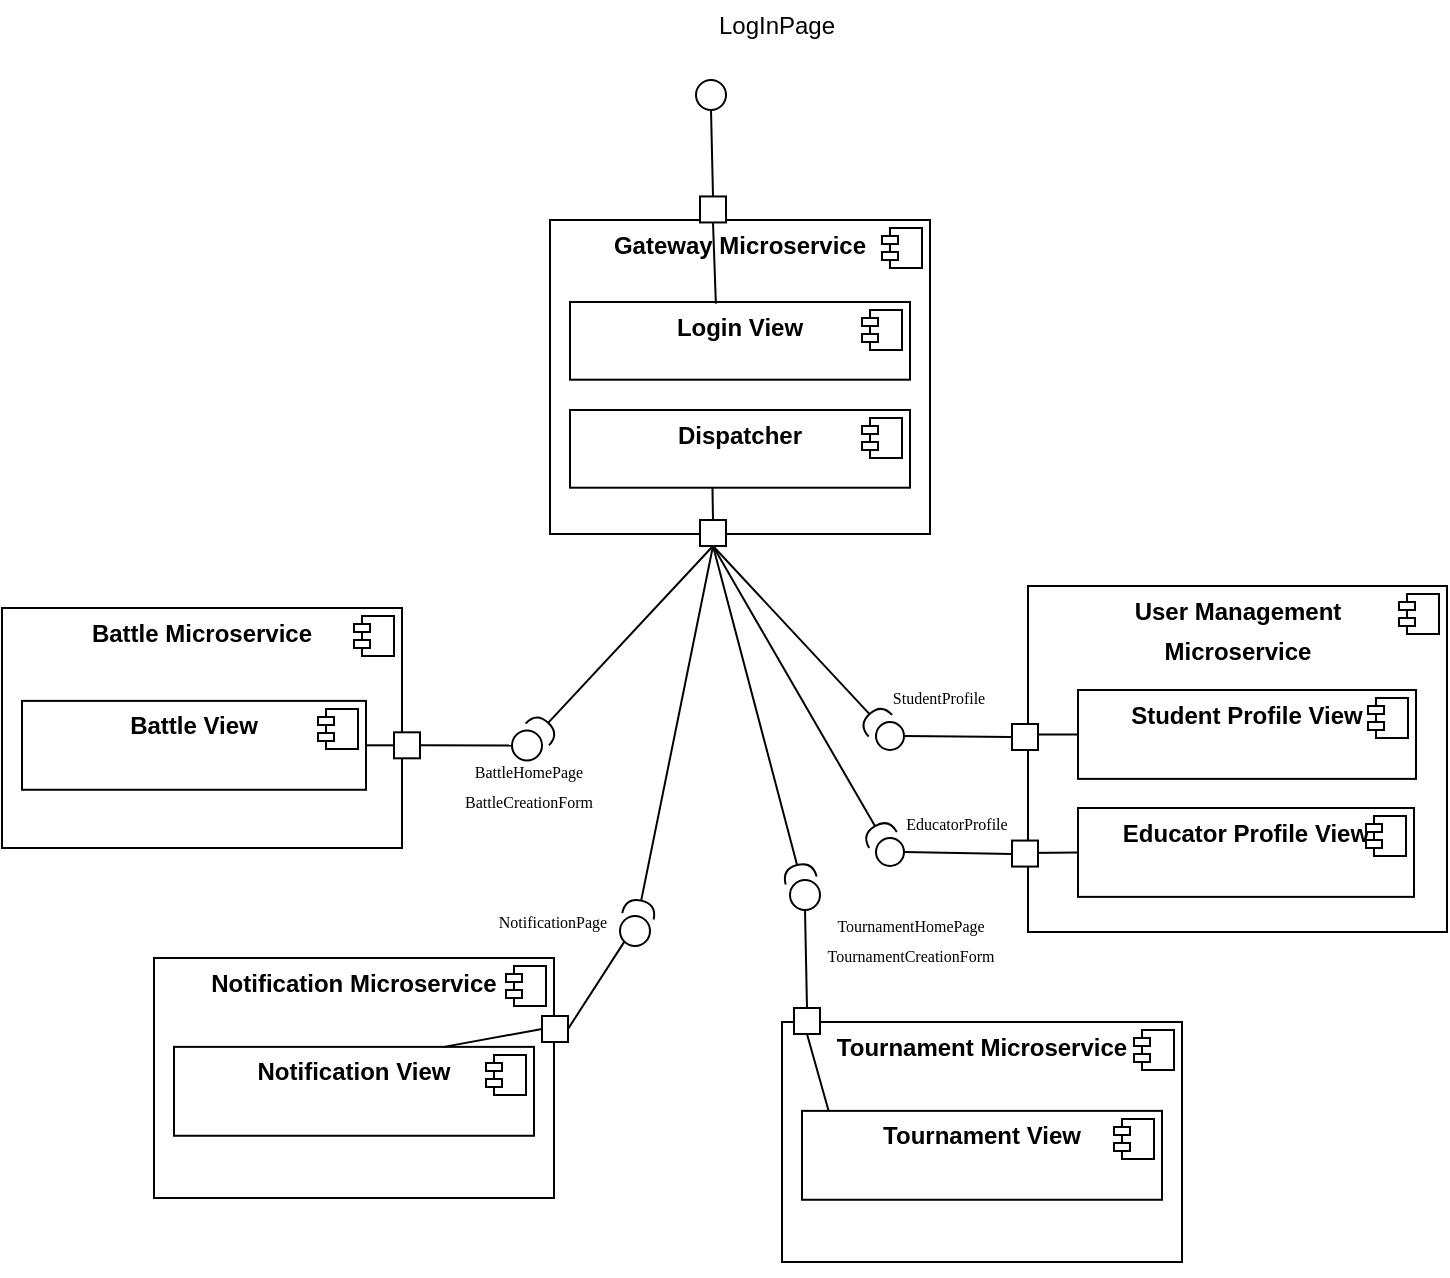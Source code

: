 <mxfile version="22.1.15" type="device">
  <diagram name="Page-1" id="uBEYs8rzYotO4BRfiKfL">
    <mxGraphModel dx="1036" dy="606" grid="0" gridSize="10" guides="1" tooltips="1" connect="1" arrows="1" fold="1" page="1" pageScale="1" pageWidth="850" pageHeight="1100" math="0" shadow="0">
      <root>
        <mxCell id="0" />
        <mxCell id="1" parent="0" />
        <mxCell id="6TgJV3Jc2HLrTbrMb17n-1" value="" style="group" vertex="1" connectable="0" parent="1">
          <mxGeometry x="344" y="271" width="190" height="163.005" as="geometry" />
        </mxCell>
        <mxCell id="6TgJV3Jc2HLrTbrMb17n-2" value="&lt;p style=&quot;margin:0px;margin-top:6px;text-align:center;&quot;&gt;&lt;b&gt;Gateway Microservice&lt;/b&gt;&lt;/p&gt;&lt;p style=&quot;margin:0px;margin-top:6px;text-align:center;&quot;&gt;&lt;b&gt;&lt;br&gt;&lt;/b&gt;&lt;/p&gt;" style="align=left;overflow=fill;html=1;dropTarget=0;whiteSpace=wrap;" vertex="1" parent="6TgJV3Jc2HLrTbrMb17n-1">
          <mxGeometry width="190" height="157" as="geometry" />
        </mxCell>
        <mxCell id="6TgJV3Jc2HLrTbrMb17n-3" value="" style="shape=component;jettyWidth=8;jettyHeight=4;" vertex="1" parent="6TgJV3Jc2HLrTbrMb17n-2">
          <mxGeometry x="1" width="20" height="20" relative="1" as="geometry">
            <mxPoint x="-24" y="4" as="offset" />
          </mxGeometry>
        </mxCell>
        <mxCell id="6TgJV3Jc2HLrTbrMb17n-4" value="&lt;p style=&quot;margin:0px;margin-top:6px;text-align:center;&quot;&gt;&lt;b&gt;Login View&lt;/b&gt;&lt;/p&gt;" style="align=left;overflow=fill;html=1;dropTarget=0;whiteSpace=wrap;" vertex="1" parent="6TgJV3Jc2HLrTbrMb17n-1">
          <mxGeometry x="10" y="41" width="170" height="38.85" as="geometry" />
        </mxCell>
        <mxCell id="6TgJV3Jc2HLrTbrMb17n-5" value="" style="shape=component;jettyWidth=8;jettyHeight=4;" vertex="1" parent="6TgJV3Jc2HLrTbrMb17n-4">
          <mxGeometry x="1" width="20" height="20" relative="1" as="geometry">
            <mxPoint x="-24" y="4" as="offset" />
          </mxGeometry>
        </mxCell>
        <mxCell id="6TgJV3Jc2HLrTbrMb17n-16" value="" style="whiteSpace=wrap;html=1;aspect=fixed;" vertex="1" parent="6TgJV3Jc2HLrTbrMb17n-1">
          <mxGeometry x="75" y="-11.775" width="13" height="13" as="geometry" />
        </mxCell>
        <mxCell id="6TgJV3Jc2HLrTbrMb17n-17" value="" style="endArrow=none;html=1;rounded=0;entryX=0.5;entryY=1;entryDx=0;entryDy=0;exitX=0.429;exitY=0.021;exitDx=0;exitDy=0;exitPerimeter=0;" edge="1" parent="6TgJV3Jc2HLrTbrMb17n-1" source="6TgJV3Jc2HLrTbrMb17n-4" target="6TgJV3Jc2HLrTbrMb17n-16">
          <mxGeometry width="50" height="50" relative="1" as="geometry">
            <mxPoint x="98" y="56.258" as="sourcePoint" />
            <mxPoint x="122.5" y="14.392" as="targetPoint" />
          </mxGeometry>
        </mxCell>
        <mxCell id="6TgJV3Jc2HLrTbrMb17n-113" value="&lt;p style=&quot;margin:0px;margin-top:6px;text-align:center;&quot;&gt;&lt;b&gt;Dispatcher&lt;/b&gt;&lt;/p&gt;" style="align=left;overflow=fill;html=1;dropTarget=0;whiteSpace=wrap;" vertex="1" parent="6TgJV3Jc2HLrTbrMb17n-1">
          <mxGeometry x="10" y="95" width="170" height="38.85" as="geometry" />
        </mxCell>
        <mxCell id="6TgJV3Jc2HLrTbrMb17n-114" value="" style="shape=component;jettyWidth=8;jettyHeight=4;" vertex="1" parent="6TgJV3Jc2HLrTbrMb17n-113">
          <mxGeometry x="1" width="20" height="20" relative="1" as="geometry">
            <mxPoint x="-24" y="4" as="offset" />
          </mxGeometry>
        </mxCell>
        <mxCell id="6TgJV3Jc2HLrTbrMb17n-119" value="" style="whiteSpace=wrap;html=1;aspect=fixed;" vertex="1" parent="6TgJV3Jc2HLrTbrMb17n-1">
          <mxGeometry x="75" y="150.005" width="13" height="13" as="geometry" />
        </mxCell>
        <mxCell id="6TgJV3Jc2HLrTbrMb17n-120" value="" style="endArrow=none;html=1;rounded=0;exitX=0.5;exitY=0;exitDx=0;exitDy=0;entryX=0.419;entryY=0.992;entryDx=0;entryDy=0;entryPerimeter=0;" edge="1" parent="6TgJV3Jc2HLrTbrMb17n-1" source="6TgJV3Jc2HLrTbrMb17n-119" target="6TgJV3Jc2HLrTbrMb17n-113">
          <mxGeometry width="50" height="50" relative="1" as="geometry">
            <mxPoint x="63" y="150" as="sourcePoint" />
            <mxPoint x="113" y="100" as="targetPoint" />
          </mxGeometry>
        </mxCell>
        <mxCell id="6TgJV3Jc2HLrTbrMb17n-6" value="" style="group" vertex="1" connectable="0" parent="1">
          <mxGeometry x="146" y="640" width="200" height="127" as="geometry" />
        </mxCell>
        <mxCell id="6TgJV3Jc2HLrTbrMb17n-7" value="&lt;p style=&quot;margin:0px;margin-top:6px;text-align:center;&quot;&gt;&lt;b&gt;Notification Microservice&lt;/b&gt;&lt;/p&gt;" style="align=left;overflow=fill;html=1;dropTarget=0;whiteSpace=wrap;" vertex="1" parent="6TgJV3Jc2HLrTbrMb17n-6">
          <mxGeometry width="200" height="120" as="geometry" />
        </mxCell>
        <mxCell id="6TgJV3Jc2HLrTbrMb17n-8" value="" style="shape=component;jettyWidth=8;jettyHeight=4;" vertex="1" parent="6TgJV3Jc2HLrTbrMb17n-7">
          <mxGeometry x="1" width="20" height="20" relative="1" as="geometry">
            <mxPoint x="-24" y="4" as="offset" />
          </mxGeometry>
        </mxCell>
        <mxCell id="6TgJV3Jc2HLrTbrMb17n-9" value="&lt;p style=&quot;margin:0px;margin-top:6px;text-align:center;&quot;&gt;&lt;b&gt;Notification View&lt;/b&gt;&lt;/p&gt;" style="align=left;overflow=fill;html=1;dropTarget=0;whiteSpace=wrap;" vertex="1" parent="6TgJV3Jc2HLrTbrMb17n-6">
          <mxGeometry x="10" y="44.44" width="180" height="44.44" as="geometry" />
        </mxCell>
        <mxCell id="6TgJV3Jc2HLrTbrMb17n-10" value="" style="shape=component;jettyWidth=8;jettyHeight=4;" vertex="1" parent="6TgJV3Jc2HLrTbrMb17n-9">
          <mxGeometry x="1" width="20" height="20" relative="1" as="geometry">
            <mxPoint x="-24" y="4" as="offset" />
          </mxGeometry>
        </mxCell>
        <mxCell id="6TgJV3Jc2HLrTbrMb17n-15" value="" style="endArrow=none;html=1;rounded=0;exitX=0;exitY=0.5;exitDx=0;exitDy=0;entryX=0.75;entryY=0;entryDx=0;entryDy=0;" edge="1" parent="1" source="6TgJV3Jc2HLrTbrMb17n-11" target="6TgJV3Jc2HLrTbrMb17n-9">
          <mxGeometry width="50" height="50" relative="1" as="geometry">
            <mxPoint x="263" y="173" as="sourcePoint" />
            <mxPoint x="220" y="723.667" as="targetPoint" />
          </mxGeometry>
        </mxCell>
        <mxCell id="6TgJV3Jc2HLrTbrMb17n-18" value="" style="group" vertex="1" connectable="0" parent="1">
          <mxGeometry x="460" y="672" width="200" height="127" as="geometry" />
        </mxCell>
        <mxCell id="6TgJV3Jc2HLrTbrMb17n-19" value="&lt;p style=&quot;margin:0px;margin-top:6px;text-align:center;&quot;&gt;&lt;b&gt;Tournament Microservice&lt;/b&gt;&lt;/p&gt;" style="align=left;overflow=fill;html=1;dropTarget=0;whiteSpace=wrap;" vertex="1" parent="6TgJV3Jc2HLrTbrMb17n-18">
          <mxGeometry width="200" height="120" as="geometry" />
        </mxCell>
        <mxCell id="6TgJV3Jc2HLrTbrMb17n-20" value="" style="shape=component;jettyWidth=8;jettyHeight=4;" vertex="1" parent="6TgJV3Jc2HLrTbrMb17n-19">
          <mxGeometry x="1" width="20" height="20" relative="1" as="geometry">
            <mxPoint x="-24" y="4" as="offset" />
          </mxGeometry>
        </mxCell>
        <mxCell id="6TgJV3Jc2HLrTbrMb17n-21" value="&lt;p style=&quot;margin:0px;margin-top:6px;text-align:center;&quot;&gt;&lt;b&gt;Tournament View&lt;/b&gt;&lt;/p&gt;" style="align=left;overflow=fill;html=1;dropTarget=0;whiteSpace=wrap;" vertex="1" parent="6TgJV3Jc2HLrTbrMb17n-18">
          <mxGeometry x="10" y="44.44" width="180" height="44.44" as="geometry" />
        </mxCell>
        <mxCell id="6TgJV3Jc2HLrTbrMb17n-22" value="" style="shape=component;jettyWidth=8;jettyHeight=4;" vertex="1" parent="6TgJV3Jc2HLrTbrMb17n-21">
          <mxGeometry x="1" width="20" height="20" relative="1" as="geometry">
            <mxPoint x="-24" y="4" as="offset" />
          </mxGeometry>
        </mxCell>
        <mxCell id="6TgJV3Jc2HLrTbrMb17n-25" value="" style="whiteSpace=wrap;html=1;aspect=fixed;" vertex="1" parent="6TgJV3Jc2HLrTbrMb17n-18">
          <mxGeometry x="6" y="-7" width="13" height="13" as="geometry" />
        </mxCell>
        <mxCell id="6TgJV3Jc2HLrTbrMb17n-26" value="" style="endArrow=none;html=1;rounded=0;exitX=0.5;exitY=1;exitDx=0;exitDy=0;entryX=0.074;entryY=0.001;entryDx=0;entryDy=0;entryPerimeter=0;" edge="1" parent="6TgJV3Jc2HLrTbrMb17n-18" source="6TgJV3Jc2HLrTbrMb17n-25" target="6TgJV3Jc2HLrTbrMb17n-21">
          <mxGeometry width="50" height="50" relative="1" as="geometry">
            <mxPoint x="27.88" y="114" as="sourcePoint" />
            <mxPoint x="26.88" y="88" as="targetPoint" />
          </mxGeometry>
        </mxCell>
        <mxCell id="6TgJV3Jc2HLrTbrMb17n-28" value="" style="ellipse;whiteSpace=wrap;html=1;align=center;aspect=fixed;fillColor=none;strokeColor=none;resizable=0;perimeter=centerPerimeter;rotatable=0;allowArrows=0;points=[];outlineConnect=1;" vertex="1" parent="1">
          <mxGeometry x="606" y="213" width="10" height="10" as="geometry" />
        </mxCell>
        <mxCell id="6TgJV3Jc2HLrTbrMb17n-29" value="&lt;p style=&quot;margin:0px;margin-top:6px;text-align:center;&quot;&gt;&lt;b&gt;Battle Microservice&lt;/b&gt;&lt;/p&gt;" style="align=left;overflow=fill;html=1;dropTarget=0;whiteSpace=wrap;" vertex="1" parent="1">
          <mxGeometry x="70" y="465" width="200" height="120" as="geometry" />
        </mxCell>
        <mxCell id="6TgJV3Jc2HLrTbrMb17n-30" value="" style="shape=component;jettyWidth=8;jettyHeight=4;" vertex="1" parent="6TgJV3Jc2HLrTbrMb17n-29">
          <mxGeometry x="1" width="20" height="20" relative="1" as="geometry">
            <mxPoint x="-24" y="4" as="offset" />
          </mxGeometry>
        </mxCell>
        <mxCell id="6TgJV3Jc2HLrTbrMb17n-31" value="&lt;p style=&quot;margin:0px;margin-top:6px;text-align:center;&quot;&gt;&lt;b&gt;Battle View&lt;/b&gt;&lt;/p&gt;" style="align=left;overflow=fill;html=1;dropTarget=0;whiteSpace=wrap;" vertex="1" parent="1">
          <mxGeometry x="80" y="511.44" width="172" height="44.44" as="geometry" />
        </mxCell>
        <mxCell id="6TgJV3Jc2HLrTbrMb17n-32" value="" style="shape=component;jettyWidth=8;jettyHeight=4;" vertex="1" parent="6TgJV3Jc2HLrTbrMb17n-31">
          <mxGeometry x="1" width="20" height="20" relative="1" as="geometry">
            <mxPoint x="-24" y="4" as="offset" />
          </mxGeometry>
        </mxCell>
        <mxCell id="6TgJV3Jc2HLrTbrMb17n-34" value="" style="ellipse;whiteSpace=wrap;html=1;align=center;aspect=fixed;fillColor=none;strokeColor=none;resizable=0;perimeter=centerPerimeter;rotatable=0;allowArrows=0;points=[];outlineConnect=1;" vertex="1" parent="1">
          <mxGeometry x="180" y="435" width="10" height="10" as="geometry" />
        </mxCell>
        <mxCell id="6TgJV3Jc2HLrTbrMb17n-35" value="" style="endArrow=none;html=1;rounded=0;exitX=0;exitY=0.5;exitDx=0;exitDy=0;entryX=1;entryY=0.5;entryDx=0;entryDy=0;" edge="1" parent="1" source="6TgJV3Jc2HLrTbrMb17n-47" target="6TgJV3Jc2HLrTbrMb17n-31">
          <mxGeometry width="50" height="50" relative="1" as="geometry">
            <mxPoint x="212" y="560" as="sourcePoint" />
            <mxPoint x="212" y="555" as="targetPoint" />
          </mxGeometry>
        </mxCell>
        <mxCell id="6TgJV3Jc2HLrTbrMb17n-47" value="" style="whiteSpace=wrap;html=1;aspect=fixed;" vertex="1" parent="1">
          <mxGeometry x="266" y="527.16" width="13" height="13" as="geometry" />
        </mxCell>
        <mxCell id="6TgJV3Jc2HLrTbrMb17n-49" value="" style="ellipse;whiteSpace=wrap;html=1;align=center;aspect=fixed;fillColor=none;strokeColor=none;resizable=0;perimeter=centerPerimeter;rotatable=0;allowArrows=0;points=[];outlineConnect=1;" vertex="1" parent="1">
          <mxGeometry x="315" y="335" width="10" height="10" as="geometry" />
        </mxCell>
        <mxCell id="6TgJV3Jc2HLrTbrMb17n-51" value="" style="ellipse;whiteSpace=wrap;html=1;align=center;aspect=fixed;fillColor=none;strokeColor=none;resizable=0;perimeter=centerPerimeter;rotatable=0;allowArrows=0;points=[];outlineConnect=1;" vertex="1" parent="1">
          <mxGeometry x="536" y="272" width="10" height="10" as="geometry" />
        </mxCell>
        <mxCell id="6TgJV3Jc2HLrTbrMb17n-67" value="" style="group" vertex="1" connectable="0" parent="1">
          <mxGeometry x="592" y="454" width="200.5" height="173" as="geometry" />
        </mxCell>
        <mxCell id="6TgJV3Jc2HLrTbrMb17n-68" value="&lt;p style=&quot;margin:0px;margin-top:6px;text-align:center;&quot;&gt;&lt;b&gt;User Management&lt;/b&gt;&lt;/p&gt;&lt;p style=&quot;margin:0px;margin-top:6px;text-align:center;&quot;&gt;&lt;b&gt;Microservice&lt;/b&gt;&lt;/p&gt;" style="align=left;overflow=fill;html=1;dropTarget=0;whiteSpace=wrap;" vertex="1" parent="6TgJV3Jc2HLrTbrMb17n-67">
          <mxGeometry x="-9" width="209.5" height="173" as="geometry" />
        </mxCell>
        <mxCell id="6TgJV3Jc2HLrTbrMb17n-69" value="" style="shape=component;jettyWidth=8;jettyHeight=4;" vertex="1" parent="6TgJV3Jc2HLrTbrMb17n-68">
          <mxGeometry x="1" width="20" height="20" relative="1" as="geometry">
            <mxPoint x="-24" y="4" as="offset" />
          </mxGeometry>
        </mxCell>
        <mxCell id="6TgJV3Jc2HLrTbrMb17n-70" value="&lt;p style=&quot;margin:0px;margin-top:6px;text-align:center;&quot;&gt;&lt;b&gt;Student Profile View&lt;/b&gt;&lt;/p&gt;" style="align=left;overflow=fill;html=1;dropTarget=0;whiteSpace=wrap;" vertex="1" parent="6TgJV3Jc2HLrTbrMb17n-67">
          <mxGeometry x="16" y="52" width="169" height="44.44" as="geometry" />
        </mxCell>
        <mxCell id="6TgJV3Jc2HLrTbrMb17n-71" value="" style="shape=component;jettyWidth=8;jettyHeight=4;" vertex="1" parent="6TgJV3Jc2HLrTbrMb17n-70">
          <mxGeometry x="1" width="20" height="20" relative="1" as="geometry">
            <mxPoint x="-24" y="4" as="offset" />
          </mxGeometry>
        </mxCell>
        <mxCell id="6TgJV3Jc2HLrTbrMb17n-72" value="&lt;p style=&quot;margin:0px;margin-top:6px;text-align:center;&quot;&gt;&lt;b&gt;Educator Profile View&lt;/b&gt;&lt;/p&gt;" style="align=left;overflow=fill;html=1;dropTarget=0;whiteSpace=wrap;" vertex="1" parent="6TgJV3Jc2HLrTbrMb17n-67">
          <mxGeometry x="16" y="111" width="168" height="44.44" as="geometry" />
        </mxCell>
        <mxCell id="6TgJV3Jc2HLrTbrMb17n-73" value="" style="shape=component;jettyWidth=8;jettyHeight=4;" vertex="1" parent="6TgJV3Jc2HLrTbrMb17n-72">
          <mxGeometry x="1" width="20" height="20" relative="1" as="geometry">
            <mxPoint x="-24" y="4" as="offset" />
          </mxGeometry>
        </mxCell>
        <mxCell id="6TgJV3Jc2HLrTbrMb17n-74" value="" style="endArrow=none;html=1;rounded=0;entryX=0;entryY=0.5;entryDx=0;entryDy=0;exitX=-0.004;exitY=0.772;exitDx=0;exitDy=0;exitPerimeter=0;" edge="1" parent="6TgJV3Jc2HLrTbrMb17n-67" source="6TgJV3Jc2HLrTbrMb17n-68" target="6TgJV3Jc2HLrTbrMb17n-72">
          <mxGeometry width="50" height="50" relative="1" as="geometry">
            <mxPoint x="-93" y="86" as="sourcePoint" />
            <mxPoint x="-43" y="36" as="targetPoint" />
          </mxGeometry>
        </mxCell>
        <mxCell id="6TgJV3Jc2HLrTbrMb17n-76" value="" style="whiteSpace=wrap;html=1;aspect=fixed;" vertex="1" parent="6TgJV3Jc2HLrTbrMb17n-67">
          <mxGeometry x="-17" y="69" width="13" height="13" as="geometry" />
        </mxCell>
        <mxCell id="6TgJV3Jc2HLrTbrMb17n-78" value="" style="whiteSpace=wrap;html=1;aspect=fixed;" vertex="1" parent="6TgJV3Jc2HLrTbrMb17n-67">
          <mxGeometry x="-17" y="127.28" width="13" height="13" as="geometry" />
        </mxCell>
        <mxCell id="6TgJV3Jc2HLrTbrMb17n-75" value="" style="ellipse;whiteSpace=wrap;html=1;align=center;aspect=fixed;fillColor=none;strokeColor=none;resizable=0;perimeter=centerPerimeter;rotatable=0;allowArrows=0;points=[];outlineConnect=1;" vertex="1" parent="1">
          <mxGeometry x="376" y="180" width="10" height="10" as="geometry" />
        </mxCell>
        <mxCell id="6TgJV3Jc2HLrTbrMb17n-77" value="" style="endArrow=none;html=1;rounded=0;exitX=1;exitY=0.5;exitDx=0;exitDy=0;entryX=0;entryY=0.5;entryDx=0;entryDy=0;" edge="1" parent="1" target="6TgJV3Jc2HLrTbrMb17n-70">
          <mxGeometry width="50" height="50" relative="1" as="geometry">
            <mxPoint x="588" y="528.22" as="sourcePoint" />
            <mxPoint x="607" y="528" as="targetPoint" />
          </mxGeometry>
        </mxCell>
        <mxCell id="6TgJV3Jc2HLrTbrMb17n-84" value="" style="ellipse;whiteSpace=wrap;html=1;align=center;aspect=fixed;fillColor=none;strokeColor=none;resizable=0;perimeter=centerPerimeter;rotatable=0;allowArrows=0;points=[];outlineConnect=1;" vertex="1" parent="1">
          <mxGeometry x="516" y="307" width="10" height="10" as="geometry" />
        </mxCell>
        <mxCell id="6TgJV3Jc2HLrTbrMb17n-85" value="" style="ellipse;whiteSpace=wrap;html=1;align=center;aspect=fixed;fillColor=none;strokeColor=none;resizable=0;perimeter=centerPerimeter;rotatable=0;allowArrows=0;points=[];outlineConnect=1;" vertex="1" parent="1">
          <mxGeometry x="316" y="251" width="10" height="10" as="geometry" />
        </mxCell>
        <mxCell id="6TgJV3Jc2HLrTbrMb17n-89" value="" style="ellipse;whiteSpace=wrap;html=1;align=center;aspect=fixed;fillColor=none;strokeColor=none;resizable=0;perimeter=centerPerimeter;rotatable=0;allowArrows=0;points=[];outlineConnect=1;" vertex="1" parent="1">
          <mxGeometry x="445" y="368" width="10" height="10" as="geometry" />
        </mxCell>
        <mxCell id="6TgJV3Jc2HLrTbrMb17n-98" value="" style="ellipse;whiteSpace=wrap;html=1;align=center;aspect=fixed;fillColor=none;strokeColor=none;resizable=0;perimeter=centerPerimeter;rotatable=0;allowArrows=0;points=[];outlineConnect=1;" vertex="1" parent="1">
          <mxGeometry x="425" y="242" width="10" height="10" as="geometry" />
        </mxCell>
        <mxCell id="6TgJV3Jc2HLrTbrMb17n-100" value="" style="ellipse;whiteSpace=wrap;html=1;align=center;aspect=fixed;fillColor=none;strokeColor=none;resizable=0;perimeter=centerPerimeter;rotatable=0;allowArrows=0;points=[];outlineConnect=1;" vertex="1" parent="1">
          <mxGeometry x="425" y="242" width="10" height="10" as="geometry" />
        </mxCell>
        <mxCell id="6TgJV3Jc2HLrTbrMb17n-102" value="" style="ellipse;whiteSpace=wrap;html=1;align=center;aspect=fixed;fillColor=none;strokeColor=none;resizable=0;perimeter=centerPerimeter;rotatable=0;allowArrows=0;points=[];outlineConnect=1;" vertex="1" parent="1">
          <mxGeometry x="460" y="273" width="10" height="10" as="geometry" />
        </mxCell>
        <mxCell id="6TgJV3Jc2HLrTbrMb17n-106" value="" style="ellipse;whiteSpace=wrap;html=1;align=center;aspect=fixed;fillColor=none;strokeColor=none;resizable=0;perimeter=centerPerimeter;rotatable=0;allowArrows=0;points=[];outlineConnect=1;" vertex="1" parent="1">
          <mxGeometry x="250" y="365" width="10" height="10" as="geometry" />
        </mxCell>
        <mxCell id="6TgJV3Jc2HLrTbrMb17n-108" value="" style="ellipse;whiteSpace=wrap;html=1;align=center;aspect=fixed;fillColor=none;strokeColor=none;resizable=0;perimeter=centerPerimeter;rotatable=0;allowArrows=0;points=[];outlineConnect=1;" vertex="1" parent="1">
          <mxGeometry x="335" y="263" width="10" height="10" as="geometry" />
        </mxCell>
        <mxCell id="6TgJV3Jc2HLrTbrMb17n-110" value="" style="ellipse;whiteSpace=wrap;html=1;align=center;aspect=fixed;fillColor=none;strokeColor=none;resizable=0;perimeter=centerPerimeter;rotatable=0;allowArrows=0;points=[];outlineConnect=1;" vertex="1" parent="1">
          <mxGeometry x="431" y="332" width="10" height="10" as="geometry" />
        </mxCell>
        <mxCell id="6TgJV3Jc2HLrTbrMb17n-112" value="" style="ellipse;whiteSpace=wrap;html=1;align=center;aspect=fixed;fillColor=none;strokeColor=none;resizable=0;perimeter=centerPerimeter;rotatable=0;allowArrows=0;points=[];outlineConnect=1;" vertex="1" parent="1">
          <mxGeometry x="441" y="224" width="10" height="10" as="geometry" />
        </mxCell>
        <mxCell id="6TgJV3Jc2HLrTbrMb17n-116" value="" style="ellipse;whiteSpace=wrap;html=1;aspect=fixed;" vertex="1" parent="1">
          <mxGeometry x="417" y="201" width="15" height="15" as="geometry" />
        </mxCell>
        <mxCell id="6TgJV3Jc2HLrTbrMb17n-117" value="" style="endArrow=none;html=1;rounded=0;entryX=0.5;entryY=1;entryDx=0;entryDy=0;exitX=0.5;exitY=0;exitDx=0;exitDy=0;" edge="1" parent="1" source="6TgJV3Jc2HLrTbrMb17n-16" target="6TgJV3Jc2HLrTbrMb17n-116">
          <mxGeometry width="50" height="50" relative="1" as="geometry">
            <mxPoint x="407" y="261" as="sourcePoint" />
            <mxPoint x="457" y="211" as="targetPoint" />
          </mxGeometry>
        </mxCell>
        <mxCell id="6TgJV3Jc2HLrTbrMb17n-118" value="LogInPage" style="text;html=1;align=center;verticalAlign=middle;resizable=0;points=[];autosize=1;strokeColor=none;fillColor=none;" vertex="1" parent="1">
          <mxGeometry x="419" y="161" width="76" height="26" as="geometry" />
        </mxCell>
        <mxCell id="6TgJV3Jc2HLrTbrMb17n-121" value="" style="ellipse;whiteSpace=wrap;html=1;aspect=fixed;" vertex="1" parent="1">
          <mxGeometry x="325" y="526.24" width="15" height="15" as="geometry" />
        </mxCell>
        <mxCell id="6TgJV3Jc2HLrTbrMb17n-122" value="" style="endArrow=none;html=1;rounded=0;exitX=1;exitY=0.5;exitDx=0;exitDy=0;entryX=0;entryY=0.5;entryDx=0;entryDy=0;" edge="1" parent="1" source="6TgJV3Jc2HLrTbrMb17n-47" target="6TgJV3Jc2HLrTbrMb17n-121">
          <mxGeometry width="50" height="50" relative="1" as="geometry">
            <mxPoint x="295" y="524" as="sourcePoint" />
            <mxPoint x="345" y="474" as="targetPoint" />
          </mxGeometry>
        </mxCell>
        <mxCell id="6TgJV3Jc2HLrTbrMb17n-123" value="&lt;font face=&quot;Verdana&quot; style=&quot;font-size: 8px;&quot;&gt;BattleHomePage&lt;br&gt;BattleCreationForm&lt;/font&gt;" style="text;html=1;align=center;verticalAlign=middle;resizable=0;points=[];autosize=1;strokeColor=none;fillColor=none;" vertex="1" parent="1">
          <mxGeometry x="284.5" y="532" width="96" height="41" as="geometry" />
        </mxCell>
        <mxCell id="6TgJV3Jc2HLrTbrMb17n-11" value="" style="whiteSpace=wrap;html=1;aspect=fixed;" vertex="1" parent="1">
          <mxGeometry x="340" y="669" width="13" height="13" as="geometry" />
        </mxCell>
        <mxCell id="6TgJV3Jc2HLrTbrMb17n-124" value="" style="ellipse;whiteSpace=wrap;html=1;aspect=fixed;" vertex="1" parent="1">
          <mxGeometry x="379" y="619" width="15" height="15" as="geometry" />
        </mxCell>
        <mxCell id="6TgJV3Jc2HLrTbrMb17n-125" value="" style="endArrow=none;html=1;rounded=0;entryX=0;entryY=1;entryDx=0;entryDy=0;exitX=1;exitY=0.5;exitDx=0;exitDy=0;" edge="1" parent="1" source="6TgJV3Jc2HLrTbrMb17n-11" target="6TgJV3Jc2HLrTbrMb17n-124">
          <mxGeometry width="50" height="50" relative="1" as="geometry">
            <mxPoint x="358" y="697" as="sourcePoint" />
            <mxPoint x="408" y="647" as="targetPoint" />
          </mxGeometry>
        </mxCell>
        <mxCell id="6TgJV3Jc2HLrTbrMb17n-126" value="&lt;font face=&quot;Verdana&quot; style=&quot;font-size: 8px;&quot;&gt;NotificationPage&lt;/font&gt;" style="text;html=1;align=center;verticalAlign=middle;resizable=0;points=[];autosize=1;strokeColor=none;fillColor=none;" vertex="1" parent="1">
          <mxGeometry x="303" y="608" width="83" height="26" as="geometry" />
        </mxCell>
        <mxCell id="6TgJV3Jc2HLrTbrMb17n-127" value="" style="endArrow=none;html=1;rounded=0;entryX=0.5;entryY=1;entryDx=0;entryDy=0;exitX=0.5;exitY=0;exitDx=0;exitDy=0;" edge="1" target="6TgJV3Jc2HLrTbrMb17n-128" parent="1" source="6TgJV3Jc2HLrTbrMb17n-25">
          <mxGeometry width="50" height="50" relative="1" as="geometry">
            <mxPoint x="441" y="658" as="sourcePoint" />
            <mxPoint x="496.5" y="629" as="targetPoint" />
          </mxGeometry>
        </mxCell>
        <mxCell id="6TgJV3Jc2HLrTbrMb17n-128" value="" style="ellipse;whiteSpace=wrap;html=1;aspect=fixed;" vertex="1" parent="1">
          <mxGeometry x="464" y="601" width="15" height="15" as="geometry" />
        </mxCell>
        <mxCell id="6TgJV3Jc2HLrTbrMb17n-129" value="&lt;font face=&quot;Verdana&quot; style=&quot;font-size: 8px;&quot;&gt;TournamentHomePage&lt;br&gt;TournamentCreationForm&lt;/font&gt;" style="text;html=1;align=center;verticalAlign=middle;resizable=0;points=[];autosize=1;strokeColor=none;fillColor=none;" vertex="1" parent="1">
          <mxGeometry x="464" y="609" width="120" height="41" as="geometry" />
        </mxCell>
        <mxCell id="6TgJV3Jc2HLrTbrMb17n-130" value="" style="ellipse;whiteSpace=wrap;html=1;aspect=fixed;" vertex="1" parent="1">
          <mxGeometry x="507" y="522" width="14" height="14" as="geometry" />
        </mxCell>
        <mxCell id="6TgJV3Jc2HLrTbrMb17n-131" value="" style="endArrow=none;html=1;rounded=0;entryX=0;entryY=0.5;entryDx=0;entryDy=0;exitX=1;exitY=0.5;exitDx=0;exitDy=0;" edge="1" parent="1" source="6TgJV3Jc2HLrTbrMb17n-130" target="6TgJV3Jc2HLrTbrMb17n-76">
          <mxGeometry width="50" height="50" relative="1" as="geometry">
            <mxPoint x="512" y="562" as="sourcePoint" />
            <mxPoint x="562" y="512" as="targetPoint" />
          </mxGeometry>
        </mxCell>
        <mxCell id="6TgJV3Jc2HLrTbrMb17n-132" value="" style="endArrow=none;html=1;rounded=0;entryX=0;entryY=0.5;entryDx=0;entryDy=0;exitX=1;exitY=0.5;exitDx=0;exitDy=0;" edge="1" source="6TgJV3Jc2HLrTbrMb17n-133" parent="1">
          <mxGeometry width="50" height="50" relative="1" as="geometry">
            <mxPoint x="512" y="620" as="sourcePoint" />
            <mxPoint x="575" y="588" as="targetPoint" />
          </mxGeometry>
        </mxCell>
        <mxCell id="6TgJV3Jc2HLrTbrMb17n-133" value="" style="ellipse;whiteSpace=wrap;html=1;aspect=fixed;" vertex="1" parent="1">
          <mxGeometry x="507" y="580" width="14" height="14" as="geometry" />
        </mxCell>
        <mxCell id="6TgJV3Jc2HLrTbrMb17n-134" value="&lt;font face=&quot;Verdana&quot; style=&quot;font-size: 8px;&quot;&gt;StudentProfile&lt;/font&gt;" style="text;html=1;align=center;verticalAlign=middle;resizable=0;points=[];autosize=1;strokeColor=none;fillColor=none;" vertex="1" parent="1">
          <mxGeometry x="500" y="496" width="75" height="26" as="geometry" />
        </mxCell>
        <mxCell id="6TgJV3Jc2HLrTbrMb17n-135" value="&lt;font face=&quot;Verdana&quot; style=&quot;font-size: 8px;&quot;&gt;EducatorProfile&lt;/font&gt;" style="text;html=1;align=center;verticalAlign=middle;resizable=0;points=[];autosize=1;strokeColor=none;fillColor=none;" vertex="1" parent="1">
          <mxGeometry x="507" y="559" width="79" height="26" as="geometry" />
        </mxCell>
        <mxCell id="6TgJV3Jc2HLrTbrMb17n-136" value="" style="rounded=0;orthogonalLoop=1;jettySize=auto;html=1;endArrow=halfCircle;endFill=0;endSize=6;strokeWidth=1;sketch=0;fontSize=12;curved=1;exitX=0.5;exitY=1;exitDx=0;exitDy=0;" edge="1" target="6TgJV3Jc2HLrTbrMb17n-130" parent="1" source="6TgJV3Jc2HLrTbrMb17n-119">
          <mxGeometry relative="1" as="geometry">
            <mxPoint x="460" y="485" as="sourcePoint" />
          </mxGeometry>
        </mxCell>
        <mxCell id="6TgJV3Jc2HLrTbrMb17n-137" value="" style="ellipse;whiteSpace=wrap;html=1;align=center;aspect=fixed;fillColor=none;strokeColor=none;resizable=0;perimeter=centerPerimeter;rotatable=0;allowArrows=0;points=[];outlineConnect=1;" vertex="1" parent="1">
          <mxGeometry x="435" y="480" width="10" height="10" as="geometry" />
        </mxCell>
        <mxCell id="6TgJV3Jc2HLrTbrMb17n-138" value="" style="rounded=0;orthogonalLoop=1;jettySize=auto;html=1;endArrow=halfCircle;endFill=0;endSize=6;strokeWidth=1;sketch=0;fontSize=12;curved=1;exitX=0.5;exitY=1;exitDx=0;exitDy=0;" edge="1" parent="1" source="6TgJV3Jc2HLrTbrMb17n-119" target="6TgJV3Jc2HLrTbrMb17n-133">
          <mxGeometry relative="1" as="geometry">
            <mxPoint x="398.64" y="440.06" as="sourcePoint" />
            <mxPoint x="481.64" y="530.06" as="targetPoint" />
          </mxGeometry>
        </mxCell>
        <mxCell id="6TgJV3Jc2HLrTbrMb17n-139" value="" style="rounded=0;orthogonalLoop=1;jettySize=auto;html=1;endArrow=halfCircle;endFill=0;endSize=6;strokeWidth=1;sketch=0;fontSize=12;curved=1;exitX=0.5;exitY=1;exitDx=0;exitDy=0;" edge="1" parent="1" source="6TgJV3Jc2HLrTbrMb17n-119" target="6TgJV3Jc2HLrTbrMb17n-128">
          <mxGeometry relative="1" as="geometry">
            <mxPoint x="402.51" y="438.06" as="sourcePoint" />
            <mxPoint x="486.51" y="585.06" as="targetPoint" />
          </mxGeometry>
        </mxCell>
        <mxCell id="6TgJV3Jc2HLrTbrMb17n-140" value="" style="rounded=0;orthogonalLoop=1;jettySize=auto;html=1;endArrow=halfCircle;endFill=0;endSize=6;strokeWidth=1;sketch=0;fontSize=12;curved=1;exitX=0.5;exitY=1;exitDx=0;exitDy=0;" edge="1" parent="1" source="6TgJV3Jc2HLrTbrMb17n-119" target="6TgJV3Jc2HLrTbrMb17n-124">
          <mxGeometry relative="1" as="geometry">
            <mxPoint x="408.46" y="434.99" as="sourcePoint" />
            <mxPoint x="452.46" y="601.99" as="targetPoint" />
          </mxGeometry>
        </mxCell>
        <mxCell id="6TgJV3Jc2HLrTbrMb17n-141" value="" style="rounded=0;orthogonalLoop=1;jettySize=auto;html=1;endArrow=halfCircle;endFill=0;endSize=6;strokeWidth=1;sketch=0;fontSize=12;curved=1;exitX=0.5;exitY=1;exitDx=0;exitDy=0;" edge="1" parent="1" source="6TgJV3Jc2HLrTbrMb17n-119" target="6TgJV3Jc2HLrTbrMb17n-121">
          <mxGeometry relative="1" as="geometry">
            <mxPoint x="417.02" y="433.85" as="sourcePoint" />
            <mxPoint x="379.02" y="618.85" as="targetPoint" />
          </mxGeometry>
        </mxCell>
      </root>
    </mxGraphModel>
  </diagram>
</mxfile>
